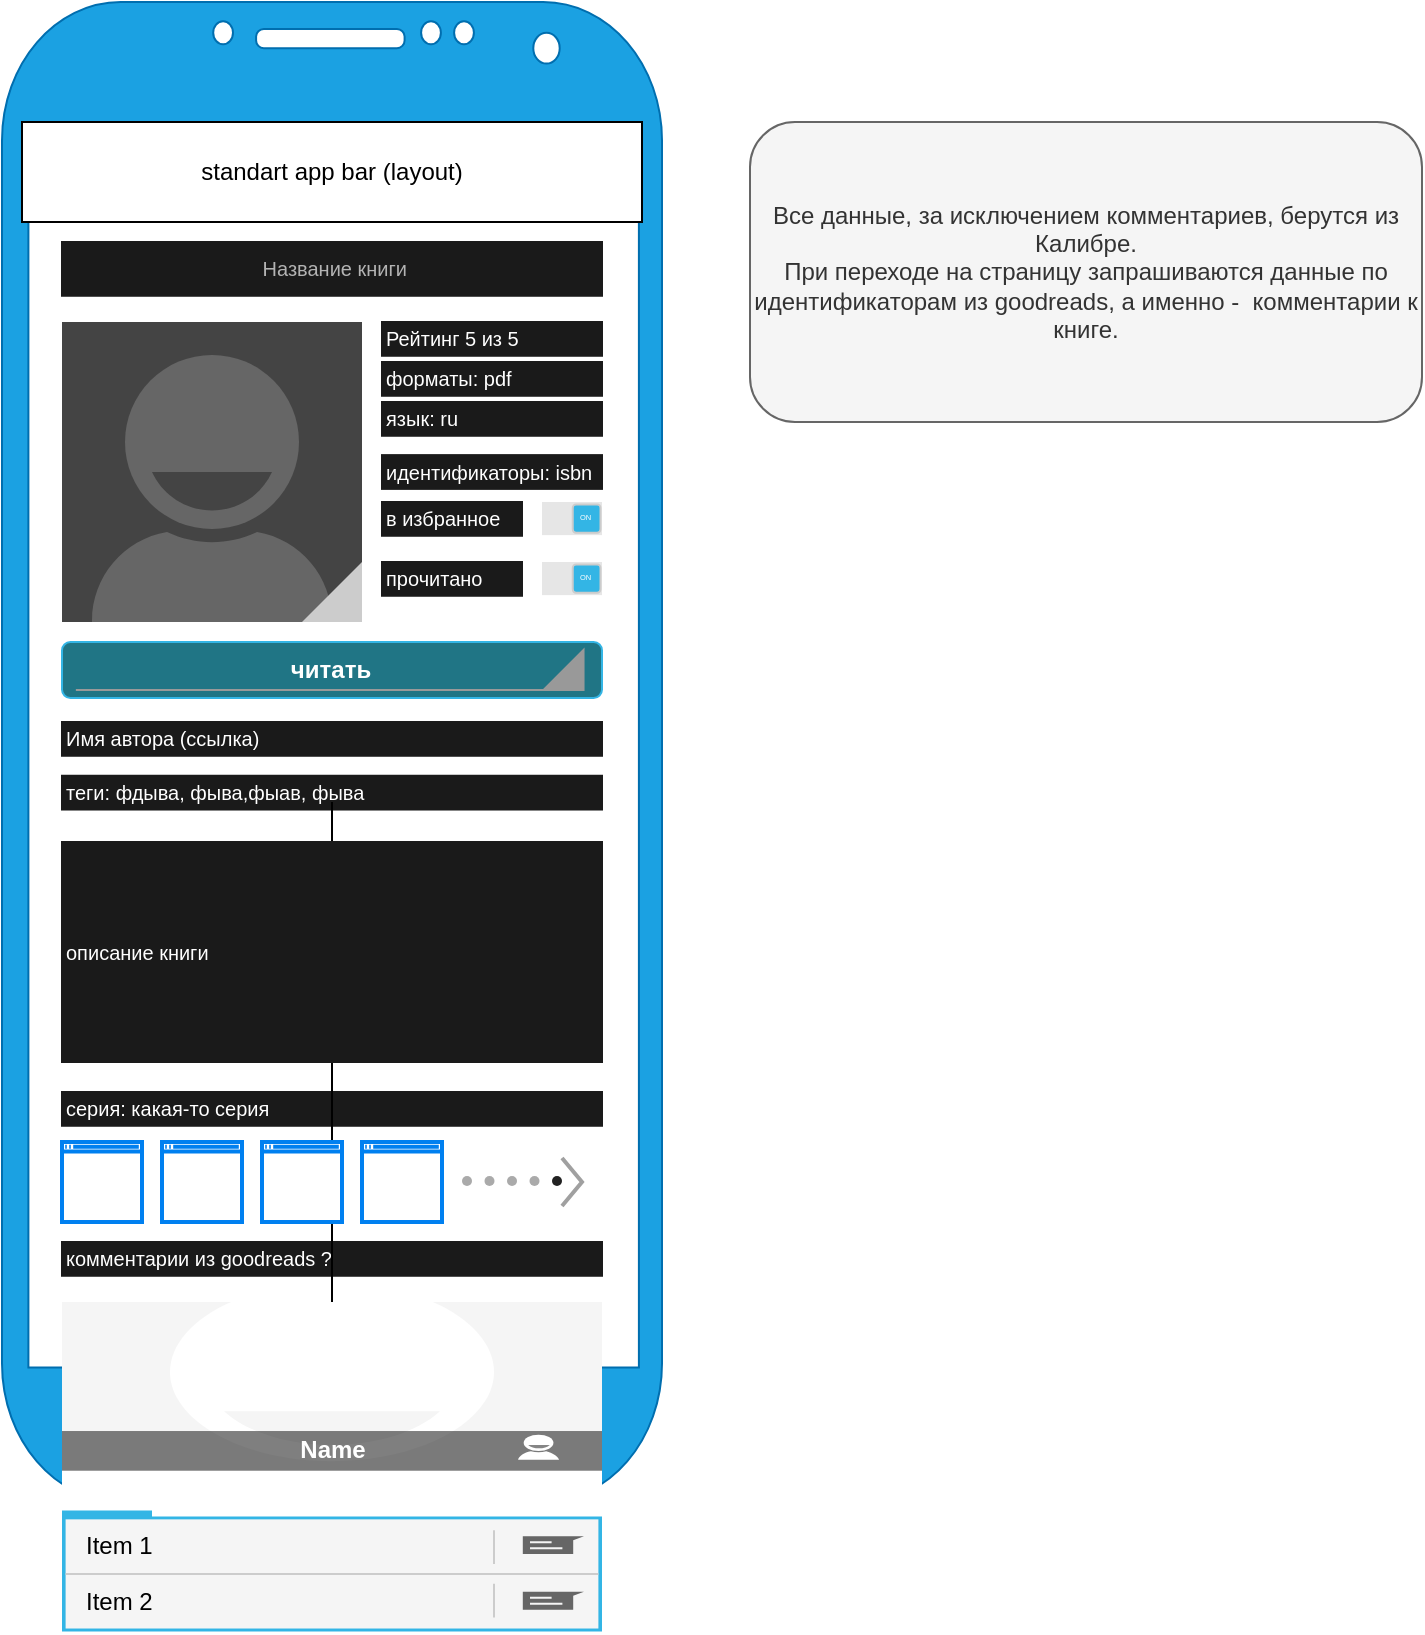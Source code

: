 <mxfile version="13.6.5" pages="2">
    <diagram id="MPbRDAqbTrI8IQtA6hCC" name="book-info">
        <mxGraphModel dx="361" dy="437" grid="1" gridSize="10" guides="1" tooltips="1" connect="1" arrows="1" fold="1" page="1" pageScale="1" pageWidth="827" pageHeight="1169" math="0" shadow="0">
            <root>
                <mxCell id="0"/>
                <mxCell id="1" parent="0"/>
                <mxCell id="2" value="" style="verticalLabelPosition=bottom;verticalAlign=top;html=1;shadow=0;dashed=0;strokeWidth=1;shape=mxgraph.android.phone2;strokeColor=#006EAF;fillColor=#1ba1e2;fontColor=#ffffff;" parent="1" vertex="1">
                    <mxGeometry x="40" y="40" width="330" height="750" as="geometry"/>
                </mxCell>
                <mxCell id="4" value="standart app bar (layout)" style="rounded=0;whiteSpace=wrap;html=1;" parent="1" vertex="1">
                    <mxGeometry x="50" y="100" width="310" height="50" as="geometry"/>
                </mxCell>
                <mxCell id="6" value="&amp;nbsp;Название книги" style="whiteSpace=wrap;html=1;shadow=0;dashed=0;fontSize=10;align=center;fillColor=#1A1A1A;strokeColor=#1A1A1A;fontColor=#B3B3B3;" parent="1" vertex="1">
                    <mxGeometry x="70" y="160" width="270" height="26.88" as="geometry"/>
                </mxCell>
                <mxCell id="8" value="" style="verticalLabelPosition=bottom;verticalAlign=top;html=1;shadow=0;dashed=0;strokeWidth=1;shape=mxgraph.android.contact_badge_normal;" parent="1" vertex="1">
                    <mxGeometry x="70" y="200" width="150" height="150" as="geometry"/>
                </mxCell>
                <mxCell id="9" value="Рейтинг 5 из 5" style="whiteSpace=wrap;html=1;shadow=0;dashed=0;fontSize=10;align=left;fillColor=#1A1A1A;strokeColor=#1A1A1A;fontColor=#FFFFFF;" parent="1" vertex="1">
                    <mxGeometry x="230" y="200" width="110" height="16.88" as="geometry"/>
                </mxCell>
                <mxCell id="13" value="комментарии из goodreads ?" style="whiteSpace=wrap;html=1;shadow=0;dashed=0;fontSize=10;align=left;fillColor=#1A1A1A;strokeColor=#1A1A1A;fontColor=#FFFFFF;" parent="1" vertex="1">
                    <mxGeometry x="70" y="660" width="270" height="16.88" as="geometry"/>
                </mxCell>
                <mxCell id="14" value="серия: какая-то серия" style="whiteSpace=wrap;html=1;shadow=0;dashed=0;fontSize=10;align=left;fillColor=#1A1A1A;strokeColor=#1A1A1A;fontColor=#FFFFFF;" parent="1" vertex="1">
                    <mxGeometry x="70" y="585" width="270" height="16.88" as="geometry"/>
                </mxCell>
                <mxCell id="15" value="Имя автора (ссылка)" style="whiteSpace=wrap;html=1;shadow=0;dashed=0;fontSize=10;align=left;fillColor=#1A1A1A;strokeColor=#1A1A1A;fontColor=#FFFFFF;" parent="1" vertex="1">
                    <mxGeometry x="70" y="400" width="270" height="16.88" as="geometry"/>
                </mxCell>
                <mxCell id="16" value="теги: фдыва, фыва,фыав, фыва" style="whiteSpace=wrap;html=1;shadow=0;dashed=0;fontSize=10;align=left;fillColor=#1A1A1A;strokeColor=#1A1A1A;fontColor=#FFFFFF;" parent="1" vertex="1">
                    <mxGeometry x="70" y="426.88" width="270" height="16.88" as="geometry"/>
                </mxCell>
                <mxCell id="35" style="edgeStyle=orthogonalEdgeStyle;rounded=0;orthogonalLoop=1;jettySize=auto;html=1;" edge="1" parent="1" source="17" target="2">
                    <mxGeometry relative="1" as="geometry"/>
                </mxCell>
                <mxCell id="17" value="описание книги" style="whiteSpace=wrap;html=1;shadow=0;dashed=0;fontSize=10;align=left;fillColor=#1A1A1A;strokeColor=#1A1A1A;fontColor=#FFFFFF;" parent="1" vertex="1">
                    <mxGeometry x="70" y="460" width="270" height="110" as="geometry"/>
                </mxCell>
                <mxCell id="18" value="" style="html=1;verticalLabelPosition=bottom;align=center;labelBackgroundColor=#ffffff;verticalAlign=top;strokeWidth=2;strokeColor=#0080F0;shadow=0;dashed=0;shape=mxgraph.ios7.icons.window;" parent="1" vertex="1">
                    <mxGeometry x="70" y="610" width="40" height="40" as="geometry"/>
                </mxCell>
                <mxCell id="19" value="" style="html=1;verticalLabelPosition=bottom;align=center;labelBackgroundColor=#ffffff;verticalAlign=top;strokeWidth=2;strokeColor=#0080F0;shadow=0;dashed=0;shape=mxgraph.ios7.icons.window;" parent="1" vertex="1">
                    <mxGeometry x="120" y="610" width="40" height="40" as="geometry"/>
                </mxCell>
                <mxCell id="20" value="" style="html=1;verticalLabelPosition=bottom;align=center;labelBackgroundColor=#ffffff;verticalAlign=top;strokeWidth=2;strokeColor=#0080F0;shadow=0;dashed=0;shape=mxgraph.ios7.icons.window;" parent="1" vertex="1">
                    <mxGeometry x="170" y="610" width="40" height="40" as="geometry"/>
                </mxCell>
                <mxCell id="21" value="" style="html=1;verticalLabelPosition=bottom;align=center;labelBackgroundColor=#ffffff;verticalAlign=top;strokeWidth=2;strokeColor=#0080F0;shadow=0;dashed=0;shape=mxgraph.ios7.icons.window;" parent="1" vertex="1">
                    <mxGeometry x="220" y="610" width="40" height="40" as="geometry"/>
                </mxCell>
                <mxCell id="22" value="форматы: pdf" style="whiteSpace=wrap;html=1;shadow=0;dashed=0;fontSize=10;align=left;fillColor=#1A1A1A;strokeColor=#1A1A1A;fontColor=#FFFFFF;" parent="1" vertex="1">
                    <mxGeometry x="230" y="220" width="110" height="16.88" as="geometry"/>
                </mxCell>
                <mxCell id="24" value="идентификаторы: isbn" style="whiteSpace=wrap;html=1;shadow=0;dashed=0;fontSize=10;align=left;fillColor=#1A1A1A;strokeColor=#1A1A1A;fontColor=#FFFFFF;" parent="1" vertex="1">
                    <mxGeometry x="230" y="266.56" width="110" height="16.88" as="geometry"/>
                </mxCell>
                <mxCell id="25" value="" style="html=1;verticalLabelPosition=bottom;labelBackgroundColor=#ffffff;verticalAlign=top;shadow=0;dashed=0;strokeWidth=2;shape=mxgraph.ios7.misc.more;strokeColor=#a0a0a0;" parent="1" vertex="1">
                    <mxGeometry x="320" y="618" width="10" height="24" as="geometry"/>
                </mxCell>
                <mxCell id="26" value="" style="html=1;verticalLabelPosition=bottom;labelBackgroundColor=#ffffff;verticalAlign=top;shadow=0;dashed=0;strokeWidth=1;shape=mxgraph.ios7ui.pageControl;fillColor=#222222;strokeColor=#aaaaaa;" parent="1" vertex="1">
                    <mxGeometry x="270" y="627" width="50" height="5" as="geometry"/>
                </mxCell>
                <mxCell id="27" value="" style="strokeWidth=1;html=1;shadow=0;dashed=0;shape=mxgraph.android.quick_contact;" parent="1" vertex="1">
                    <mxGeometry x="70" y="690" width="270" height="165" as="geometry"/>
                </mxCell>
                <mxCell id="28" value="Name" style="strokeWidth=1;html=1;shadow=0;dashed=0;shape=mxgraph.android.anchor;rSize=0;fontStyle=1;fontColor=#FFFFFF;" parent="27" vertex="1">
                    <mxGeometry y="65.0" width="270" height="18" as="geometry"/>
                </mxCell>
                <mxCell id="29" value="Item 1" style="strokeWidth=1;html=1;shadow=0;dashed=0;shape=mxgraph.android.anchor;rSize=0;align=left;spacingLeft=10;" parent="27" vertex="1">
                    <mxGeometry y="108.0" width="216" height="28.0" as="geometry"/>
                </mxCell>
                <mxCell id="30" value="Item 2" style="strokeWidth=1;html=1;shadow=0;dashed=0;shape=mxgraph.android.anchor;rSize=0;align=left;spacingLeft=10;" parent="27" vertex="1">
                    <mxGeometry y="136" width="216" height="28.0" as="geometry"/>
                </mxCell>
                <mxCell id="31" value="Все данные, за исключением комментариев, берутся из Калибре.&lt;br&gt;При переходе на страницу запрашиваются данные по идентификаторам из goodreads, а именно -&amp;nbsp; комментарии к книге." style="rounded=1;whiteSpace=wrap;html=1;fillColor=#f5f5f5;strokeColor=#666666;fontColor=#333333;" parent="1" vertex="1">
                    <mxGeometry x="414" y="100" width="336" height="150" as="geometry"/>
                </mxCell>
                <mxCell id="32" value="язык: ru" style="whiteSpace=wrap;html=1;shadow=0;dashed=0;fontSize=10;align=left;fillColor=#1A1A1A;strokeColor=#1A1A1A;fontColor=#FFFFFF;" vertex="1" parent="1">
                    <mxGeometry x="230" y="240" width="110" height="16.88" as="geometry"/>
                </mxCell>
                <mxCell id="33" value="" style="strokeWidth=1;html=1;shadow=0;dashed=0;shape=mxgraph.android.rect;rounded=1;fillColor=#207585;strokeColor=#33b5e5;" vertex="1" parent="1">
                    <mxGeometry x="70" y="360" width="270" height="28" as="geometry"/>
                </mxCell>
                <mxCell id="34" value="читать" style="strokeWidth=1;html=1;shadow=0;dashed=0;shape=mxgraph.android.spinner2;fontStyle=1;fontColor=#ffffff;align=center;verticalAlign=middle;strokeColor=#999999;fillColor=#999999;" vertex="1" parent="33">
                    <mxGeometry x="6.923" y="4" width="253.846" height="20" as="geometry"/>
                </mxCell>
                <mxCell id="36" value="" style="verticalLabelPosition=bottom;verticalAlign=top;html=1;shadow=0;dashed=0;strokeWidth=1;shape=mxgraph.android.switch_on;fillColor=#E6E6E6;" vertex="1" parent="1">
                    <mxGeometry x="310" y="290" width="30" height="16.56" as="geometry"/>
                </mxCell>
                <mxCell id="37" value="в избранное" style="whiteSpace=wrap;html=1;shadow=0;dashed=0;fontSize=10;align=left;fillColor=#1A1A1A;strokeColor=#1A1A1A;fontColor=#FFFFFF;" vertex="1" parent="1">
                    <mxGeometry x="230" y="290" width="70" height="16.88" as="geometry"/>
                </mxCell>
                <mxCell id="39" value="прочитано" style="whiteSpace=wrap;html=1;shadow=0;dashed=0;fontSize=10;align=left;fillColor=#1A1A1A;strokeColor=#1A1A1A;fontColor=#FFFFFF;" vertex="1" parent="1">
                    <mxGeometry x="230" y="320" width="70" height="16.88" as="geometry"/>
                </mxCell>
                <mxCell id="41" value="" style="verticalLabelPosition=bottom;verticalAlign=top;html=1;shadow=0;dashed=0;strokeWidth=1;shape=mxgraph.android.switch_on;fillColor=#E6E6E6;" vertex="1" parent="1">
                    <mxGeometry x="310" y="320" width="30" height="16.56" as="geometry"/>
                </mxCell>
            </root>
        </mxGraphModel>
    </diagram>
    <diagram id="djXs7NF-YFqSggHcNYGD" name="Page-2">
        &#xa;        &#xa;&#xa;
        <mxGraphModel dx="634" dy="767" grid="1" gridSize="10" guides="1" tooltips="1" connect="1" arrows="1" fold="1" page="1" pageScale="1" pageWidth="827" pageHeight="1169" math="0" shadow="0">
            &#xa;            &#xa;&#xa;
            <root>
                &#xa;                &#xa;&#xa;
                <mxCell id="pBwFHMQsEDLww335BRrM-0"/>
                &#xa;                &#xa;&#xa;
                <mxCell id="pBwFHMQsEDLww335BRrM-1" parent="pBwFHMQsEDLww335BRrM-0"/>
                &#xa;                &#xa;&#xa;
            </root>
            &#xa;            &#xa;&#xa;
        </mxGraphModel>
        &#xa;        &#xa;&#xa;
    </diagram>
</mxfile>